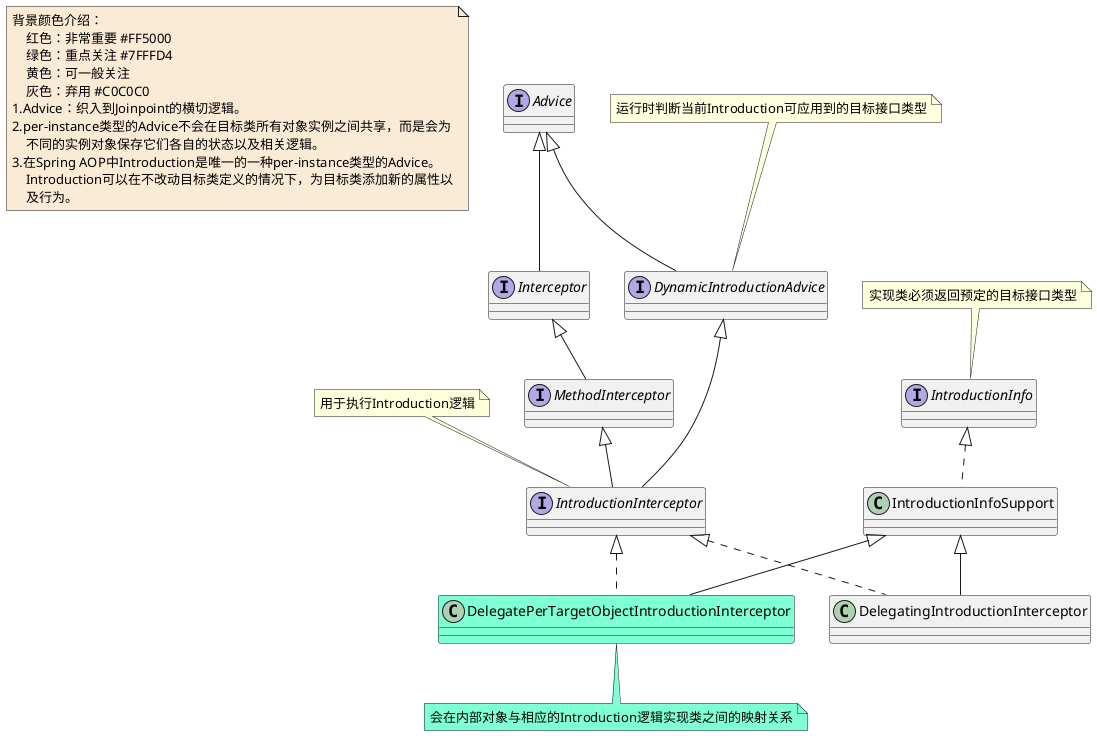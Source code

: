 @startuml

note  as N1 #FAEBD7
    背景颜色介绍：
        红色：非常重要 #FF5000
        绿色：重点关注 #7FFFD4
        黄色：可一般关注
        灰色：弃用 #C0C0C0
    1.Advice：织入到Joinpoint的横切逻辑。
    2.per-instance类型的Advice不会在目标类所有对象实例之间共享，而是会为
        不同的实例对象保存它们各自的状态以及相关逻辑。
    3.在Spring AOP中Introduction是唯一的一种per-instance类型的Advice。
        Introduction可以在不改动目标类定义的情况下，为目标类添加新的属性以
        及行为。
end note

interface Advice
interface Interceptor
interface IntroductionInterceptor
note top : 用于执行Introduction逻辑
interface MethodInterceptor
interface DynamicIntroductionAdvice
note top : 运行时判断当前Introduction可应用到的目标接口类型
class DelegatePerTargetObjectIntroductionInterceptor #7FFFD4
note bottom #7FFFD4: 会在内部对象与相应的Introduction逻辑实现类之间的映射关系
class DelegatingIntroductionInterceptor

interface IntroductionInfo
note top : 实现类必须返回预定的目标接口类型
class IntroductionInfoSupport




Advice <|-- Interceptor
Advice <|-- DynamicIntroductionAdvice

DynamicIntroductionAdvice <|-- IntroductionInterceptor

Interceptor <|-- MethodInterceptor

IntroductionInfo <|.. IntroductionInfoSupport

IntroductionInfoSupport <|-- DelegatePerTargetObjectIntroductionInterceptor
IntroductionInfoSupport <|-- DelegatingIntroductionInterceptor

IntroductionInterceptor <|.. DelegatingIntroductionInterceptor
IntroductionInterceptor <|.. DelegatePerTargetObjectIntroductionInterceptor

MethodInterceptor <|-- IntroductionInterceptor




@enduml